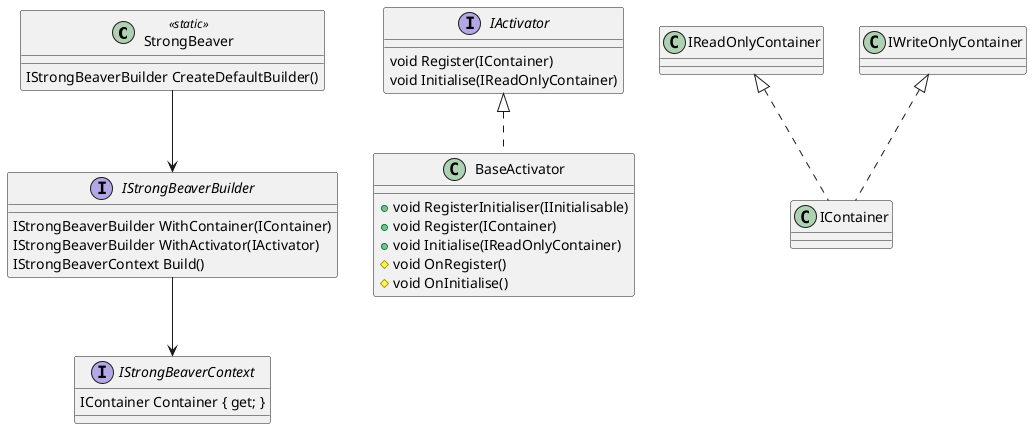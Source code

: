 @startuml host-init

class StrongBeaver <<static>> {
    IStrongBeaverBuilder CreateDefaultBuilder()
}
interface IStrongBeaverBuilder {
    IStrongBeaverBuilder WithContainer(IContainer)
    IStrongBeaverBuilder WithActivator(IActivator)
    IStrongBeaverContext Build()
}

interface IStrongBeaverContext {
    IContainer Container { get; }
}

interface IActivator {
    void Register(IContainer)
    void Initialise(IReadOnlyContainer)
}

class BaseActivator {
    +void RegisterInitialiser(IInitialisable)
    +void Register(IContainer)
    +void Initialise(IReadOnlyContainer)
    #void OnRegister()
    #void OnInitialise()
}

IReadOnlyContainer <|.. IContainer
IWriteOnlyContainer <|.. IContainer
StrongBeaver --> IStrongBeaverBuilder
IStrongBeaverBuilder --> IStrongBeaverContext
IActivator <|.. BaseActivator

@enduml